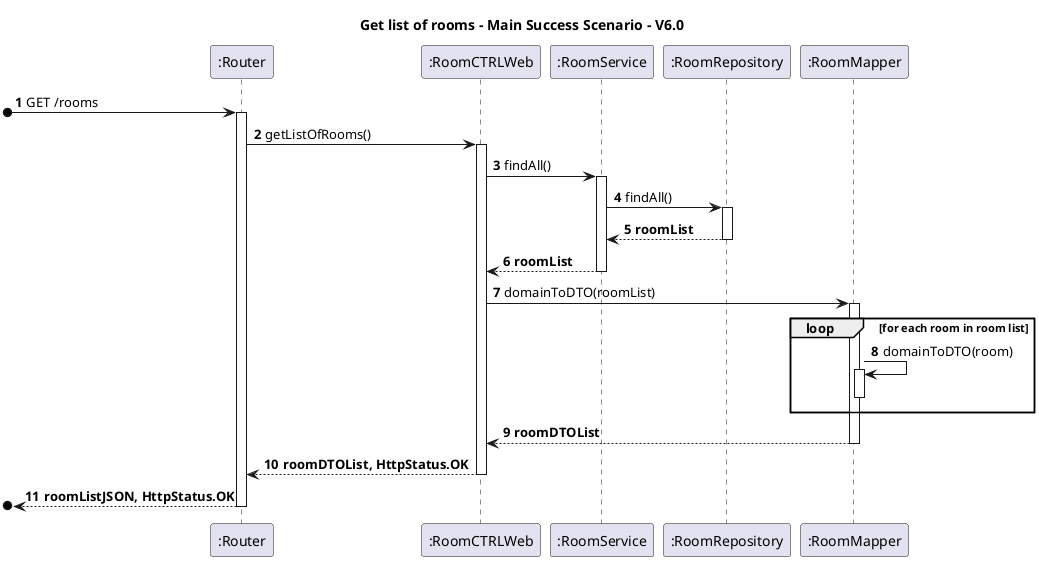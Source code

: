 @startuml
autonumber
title Get list of rooms - Main Success Scenario - V6.0
participant ":Router" as RT
participant ":RoomCTRLWeb" as C

participant ":RoomService" as RS
participant ":RoomRepository" as RR
participant ":RoomMapper" as RM

[o-> RT : GET /rooms
activate RT
RT-> C : getListOfRooms()
activate C
C -> RS : findAll()
activate RS
RS -> RR : findAll()
activate RR
RR --> RS : **roomList**
deactivate RR
RS --> C : **roomList**
deactivate RS
C -> RM : domainToDTO(roomList)

loop for each room in room list
activate RM
RM -> RM : domainToDTO(room)
activate RM
deactivate RM
end loop
RM --> C : **roomDTOList**
deactivate RM
C --> RT : **roomDTOList, HttpStatus.OK**
deactivate C
[o<-- RT : **roomListJSON, HttpStatus.OK**
deactivate RT
@enduml